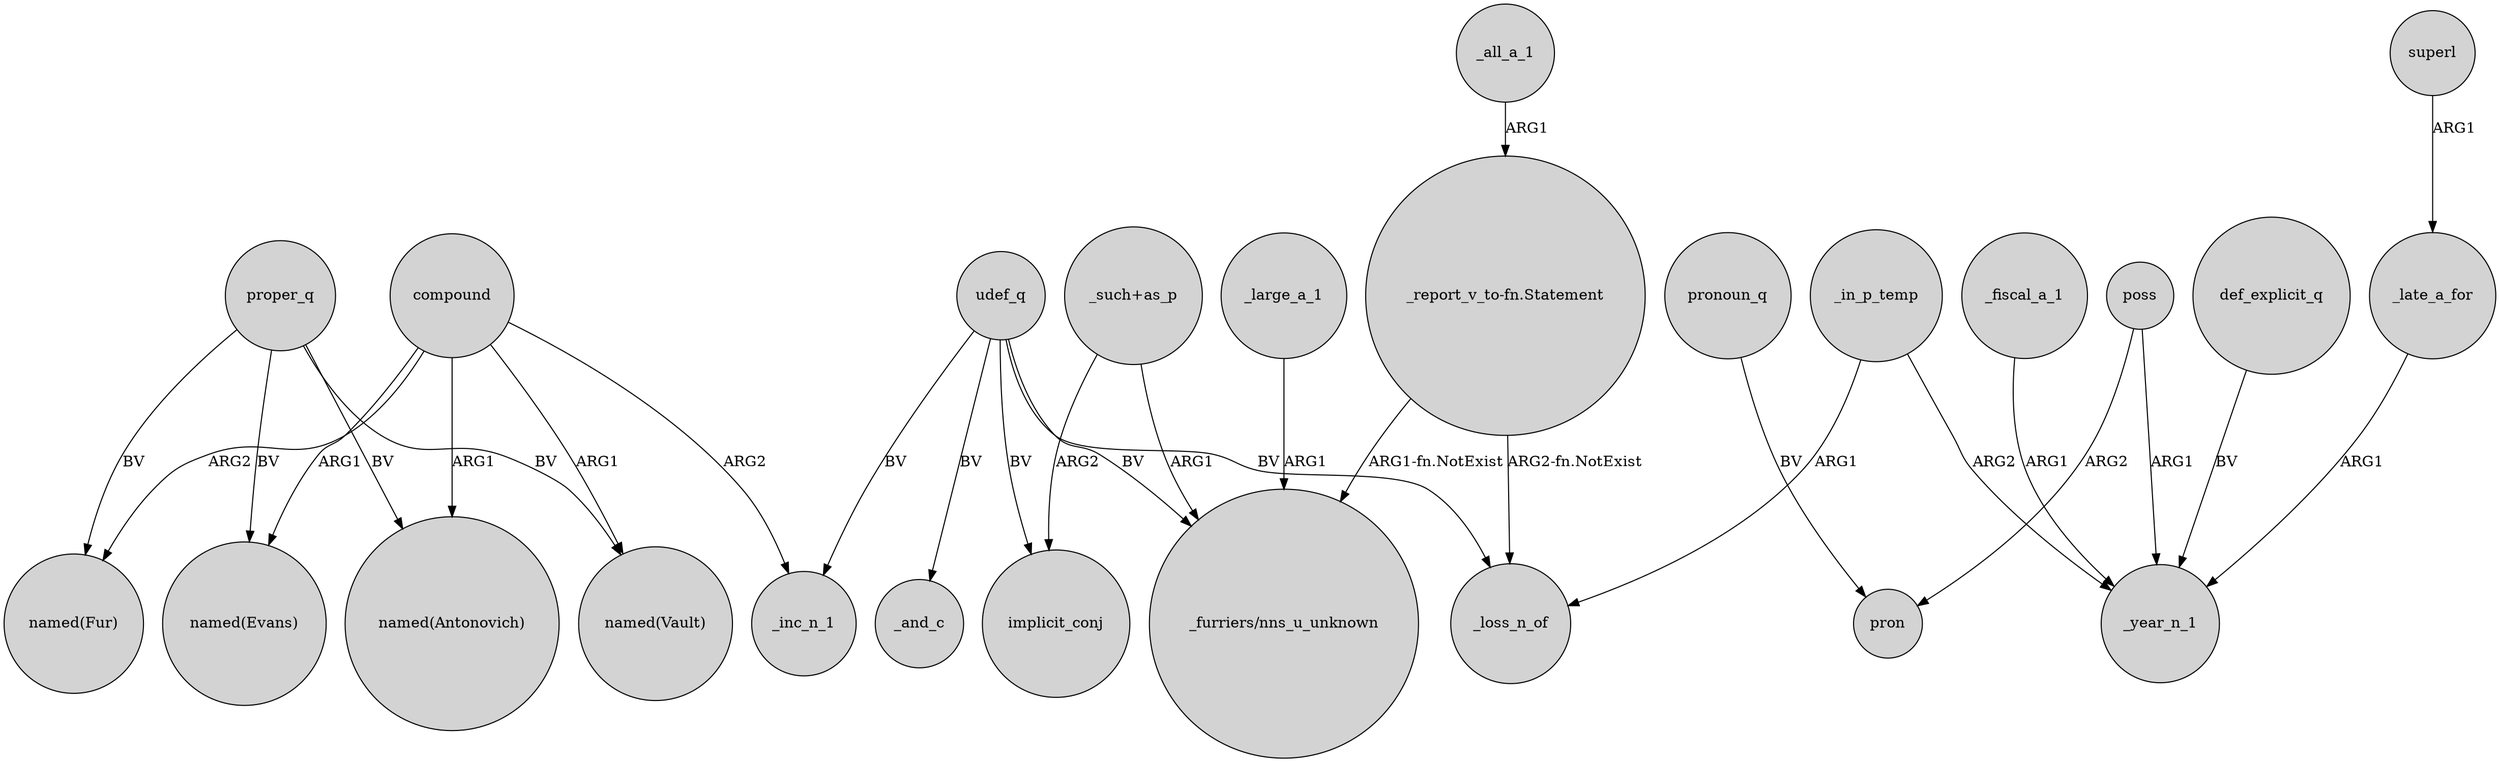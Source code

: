 digraph {
	node [shape=circle style=filled]
	proper_q -> "named(Evans)" [label=BV]
	udef_q -> _inc_n_1 [label=BV]
	_in_p_temp -> _loss_n_of [label=ARG1]
	poss -> pron [label=ARG2]
	_all_a_1 -> "_report_v_to-fn.Statement" [label=ARG1]
	superl -> _late_a_for [label=ARG1]
	udef_q -> implicit_conj [label=BV]
	poss -> _year_n_1 [label=ARG1]
	proper_q -> "named(Fur)" [label=BV]
	_in_p_temp -> _year_n_1 [label=ARG2]
	"_report_v_to-fn.Statement" -> "_furriers/nns_u_unknown" [label="ARG1-fn.NotExist"]
	pronoun_q -> pron [label=BV]
	udef_q -> "_furriers/nns_u_unknown" [label=BV]
	compound -> "named(Evans)" [label=ARG1]
	"_such+as_p" -> "_furriers/nns_u_unknown" [label=ARG1]
	_large_a_1 -> "_furriers/nns_u_unknown" [label=ARG1]
	"_such+as_p" -> implicit_conj [label=ARG2]
	compound -> "named(Vault)" [label=ARG1]
	"_report_v_to-fn.Statement" -> _loss_n_of [label="ARG2-fn.NotExist"]
	compound -> "named(Fur)" [label=ARG2]
	proper_q -> "named(Antonovich)" [label=BV]
	_fiscal_a_1 -> _year_n_1 [label=ARG1]
	compound -> "named(Antonovich)" [label=ARG1]
	udef_q -> _and_c [label=BV]
	proper_q -> "named(Vault)" [label=BV]
	compound -> _inc_n_1 [label=ARG2]
	udef_q -> _loss_n_of [label=BV]
	_late_a_for -> _year_n_1 [label=ARG1]
	def_explicit_q -> _year_n_1 [label=BV]
}
